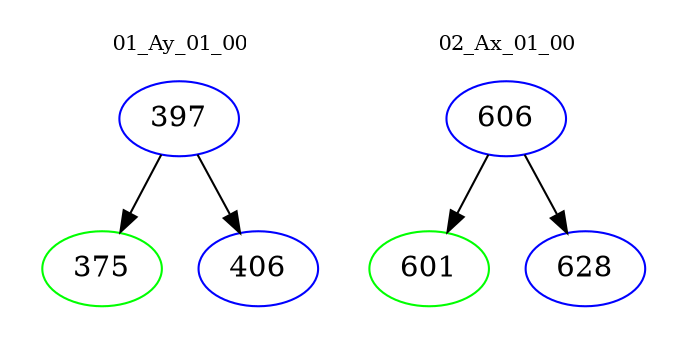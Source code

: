 digraph{
subgraph cluster_0 {
color = white
label = "01_Ay_01_00";
fontsize=10;
T0_397 [label="397", color="blue"]
T0_397 -> T0_375 [color="black"]
T0_375 [label="375", color="green"]
T0_397 -> T0_406 [color="black"]
T0_406 [label="406", color="blue"]
}
subgraph cluster_1 {
color = white
label = "02_Ax_01_00";
fontsize=10;
T1_606 [label="606", color="blue"]
T1_606 -> T1_601 [color="black"]
T1_601 [label="601", color="green"]
T1_606 -> T1_628 [color="black"]
T1_628 [label="628", color="blue"]
}
}
